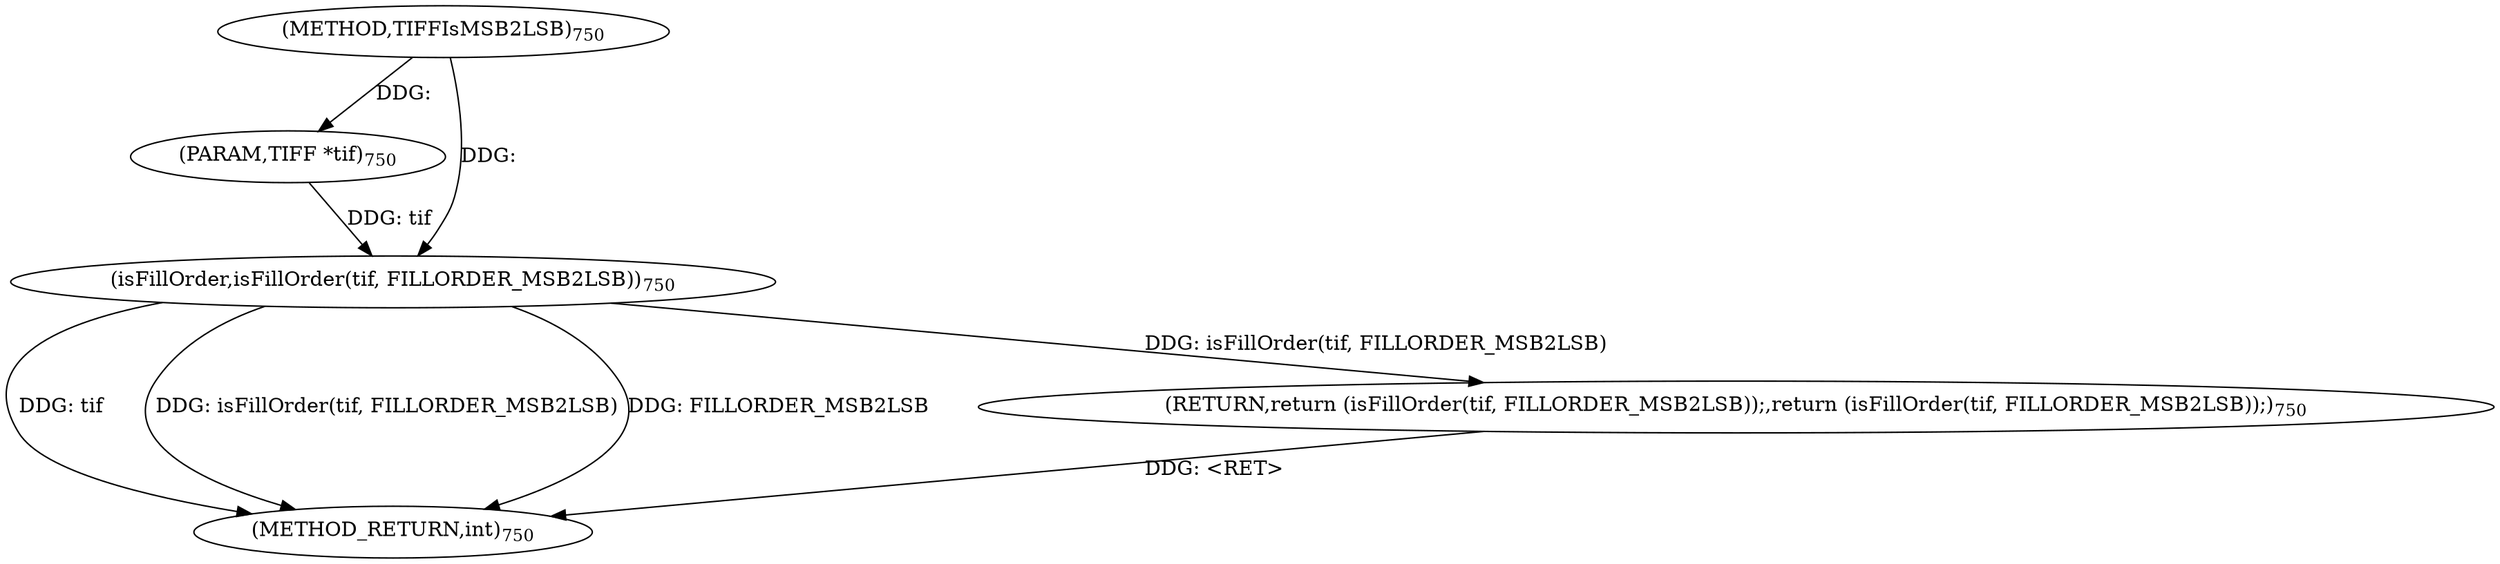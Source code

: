 digraph "TIFFIsMSB2LSB" {  
"1595" [label = <(METHOD,TIFFIsMSB2LSB)<SUB>750</SUB>> ]
"1602" [label = <(METHOD_RETURN,int)<SUB>750</SUB>> ]
"1596" [label = <(PARAM,TIFF *tif)<SUB>750</SUB>> ]
"1598" [label = <(RETURN,return (isFillOrder(tif, FILLORDER_MSB2LSB));,return (isFillOrder(tif, FILLORDER_MSB2LSB));)<SUB>750</SUB>> ]
"1599" [label = <(isFillOrder,isFillOrder(tif, FILLORDER_MSB2LSB))<SUB>750</SUB>> ]
  "1598" -> "1602"  [ label = "DDG: &lt;RET&gt;"] 
  "1599" -> "1602"  [ label = "DDG: tif"] 
  "1599" -> "1602"  [ label = "DDG: isFillOrder(tif, FILLORDER_MSB2LSB)"] 
  "1599" -> "1602"  [ label = "DDG: FILLORDER_MSB2LSB"] 
  "1595" -> "1596"  [ label = "DDG: "] 
  "1599" -> "1598"  [ label = "DDG: isFillOrder(tif, FILLORDER_MSB2LSB)"] 
  "1596" -> "1599"  [ label = "DDG: tif"] 
  "1595" -> "1599"  [ label = "DDG: "] 
}

